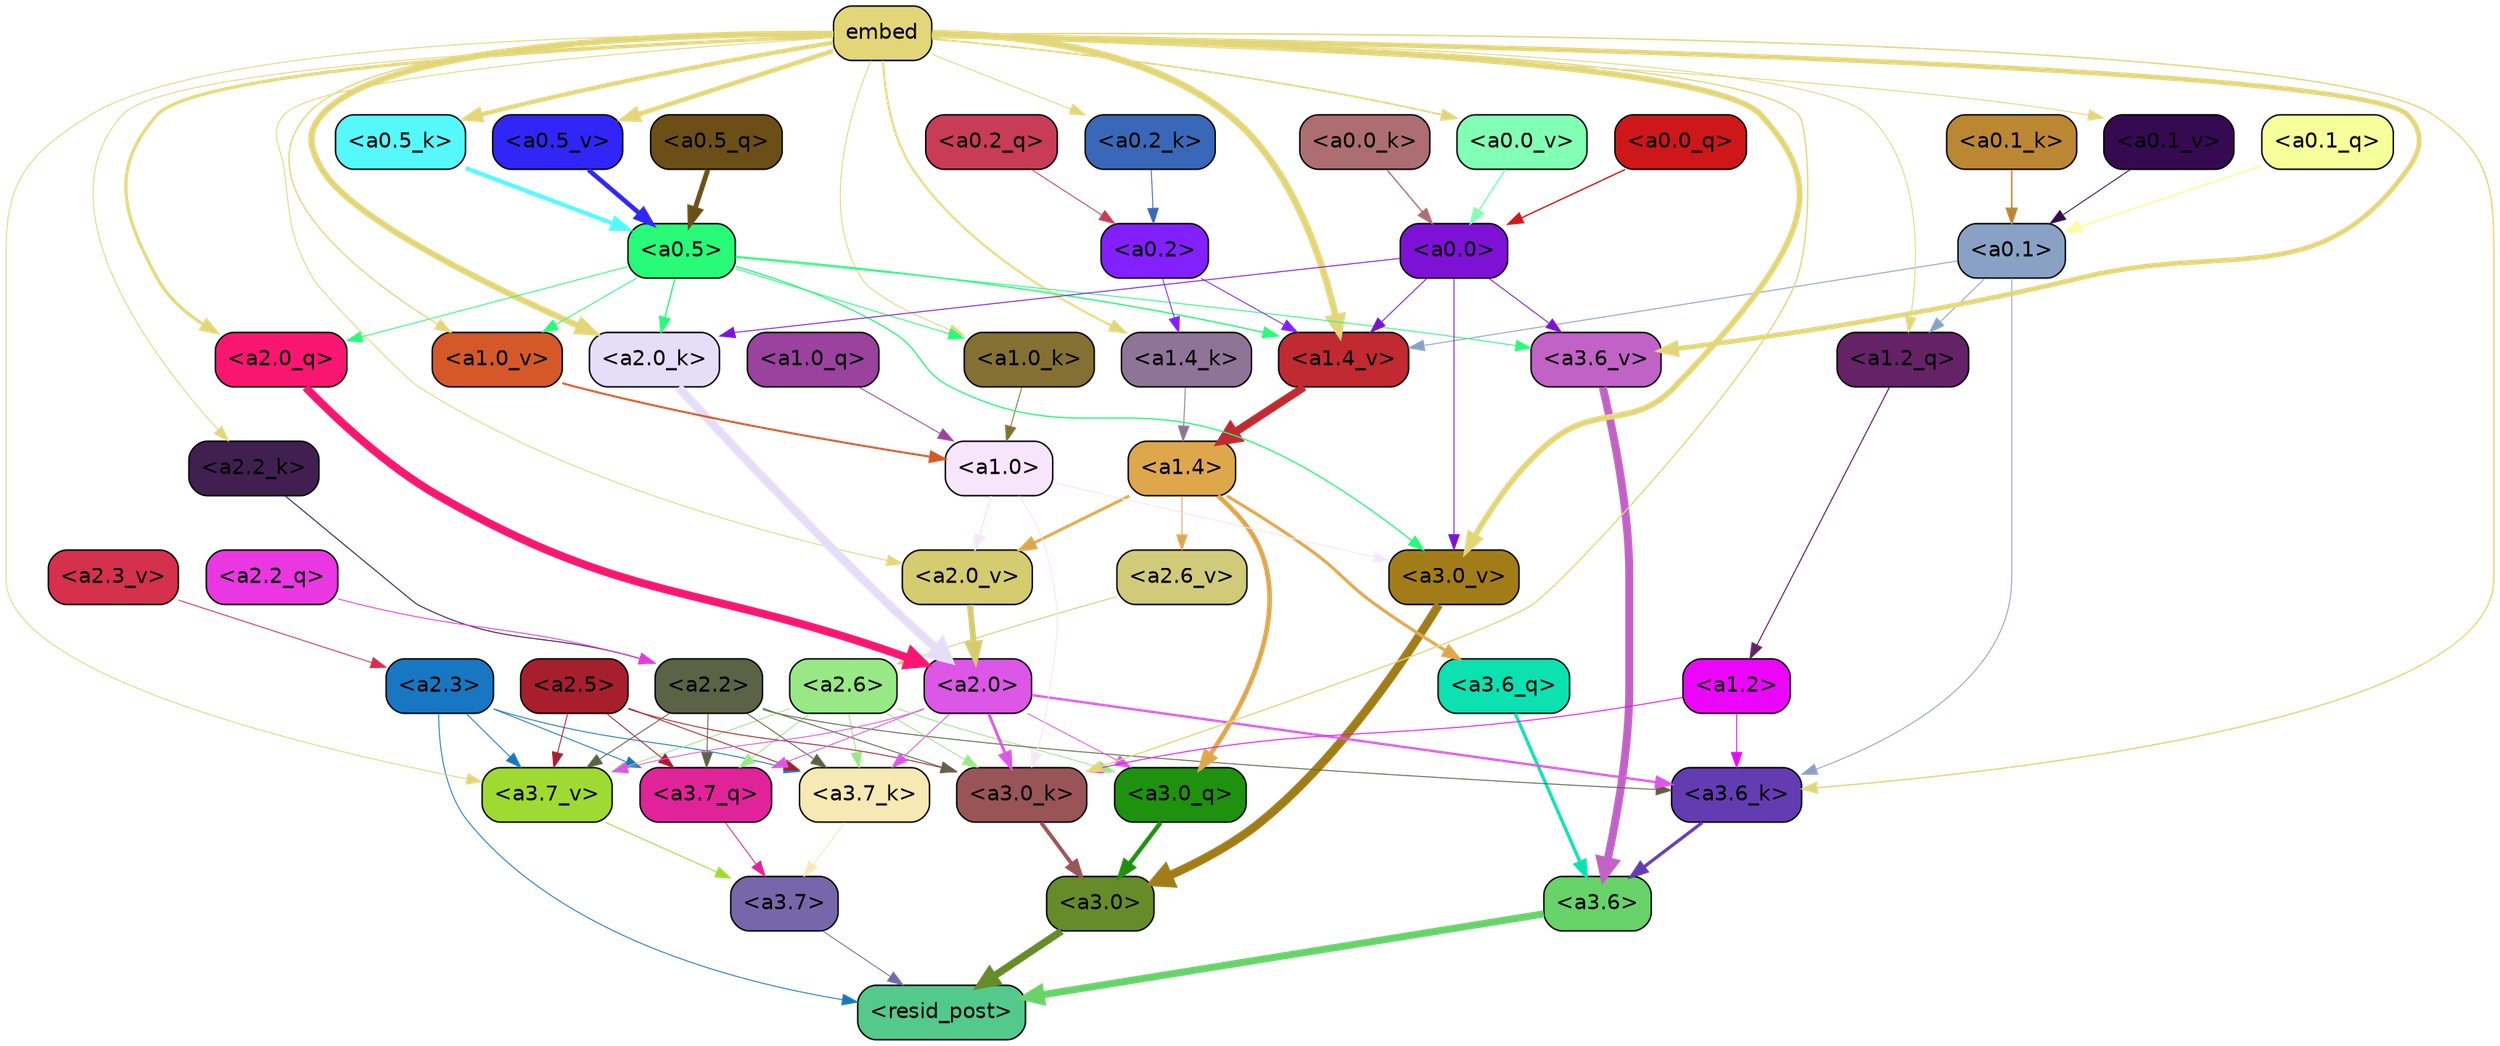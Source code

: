 strict digraph "" {
	graph [bgcolor=transparent,
		layout=dot,
		overlap=false,
		splines=true
	];
	"<a3.7>"	[color=black,
		fillcolor="#7767aa",
		fontname=Helvetica,
		shape=box,
		style="filled, rounded"];
	"<resid_post>"	[color=black,
		fillcolor="#54c98c",
		fontname=Helvetica,
		shape=box,
		style="filled, rounded"];
	"<a3.7>" -> "<resid_post>"	[color="#7767aa",
		penwidth=0.6];
	"<a3.6>"	[color=black,
		fillcolor="#67d369",
		fontname=Helvetica,
		shape=box,
		style="filled, rounded"];
	"<a3.6>" -> "<resid_post>"	[color="#67d369",
		penwidth=4.751592040061951];
	"<a3.0>"	[color=black,
		fillcolor="#668b29",
		fontname=Helvetica,
		shape=box,
		style="filled, rounded"];
	"<a3.0>" -> "<resid_post>"	[color="#668b29",
		penwidth=4.904066681861877];
	"<a2.3>"	[color=black,
		fillcolor="#1877c2",
		fontname=Helvetica,
		shape=box,
		style="filled, rounded"];
	"<a2.3>" -> "<resid_post>"	[color="#1877c2",
		penwidth=0.6];
	"<a3.7_q>"	[color=black,
		fillcolor="#e1239a",
		fontname=Helvetica,
		shape=box,
		style="filled, rounded"];
	"<a2.3>" -> "<a3.7_q>"	[color="#1877c2",
		penwidth=0.6];
	"<a3.7_k>"	[color=black,
		fillcolor="#f7e9b4",
		fontname=Helvetica,
		shape=box,
		style="filled, rounded"];
	"<a2.3>" -> "<a3.7_k>"	[color="#1877c2",
		penwidth=0.6069068089127541];
	"<a3.7_v>"	[color=black,
		fillcolor="#9fda32",
		fontname=Helvetica,
		shape=box,
		style="filled, rounded"];
	"<a2.3>" -> "<a3.7_v>"	[color="#1877c2",
		penwidth=0.6];
	"<a3.7_q>" -> "<a3.7>"	[color="#e1239a",
		penwidth=0.6];
	"<a3.6_q>"	[color=black,
		fillcolor="#0be1b1",
		fontname=Helvetica,
		shape=box,
		style="filled, rounded"];
	"<a3.6_q>" -> "<a3.6>"	[color="#0be1b1",
		penwidth=2.160832464694977];
	"<a3.0_q>"	[color=black,
		fillcolor="#1e910f",
		fontname=Helvetica,
		shape=box,
		style="filled, rounded"];
	"<a3.0_q>" -> "<a3.0>"	[color="#1e910f",
		penwidth=2.870753765106201];
	"<a3.7_k>" -> "<a3.7>"	[color="#f7e9b4",
		penwidth=0.6];
	"<a3.6_k>"	[color=black,
		fillcolor="#643cb2",
		fontname=Helvetica,
		shape=box,
		style="filled, rounded"];
	"<a3.6_k>" -> "<a3.6>"	[color="#643cb2",
		penwidth=2.13908451795578];
	"<a3.0_k>"	[color=black,
		fillcolor="#995457",
		fontname=Helvetica,
		shape=box,
		style="filled, rounded"];
	"<a3.0_k>" -> "<a3.0>"	[color="#995457",
		penwidth=2.520303964614868];
	"<a3.7_v>" -> "<a3.7>"	[color="#9fda32",
		penwidth=0.6];
	"<a3.6_v>"	[color=black,
		fillcolor="#c162c6",
		fontname=Helvetica,
		shape=box,
		style="filled, rounded"];
	"<a3.6_v>" -> "<a3.6>"	[color="#c162c6",
		penwidth=5.297133803367615];
	"<a3.0_v>"	[color=black,
		fillcolor="#a27d17",
		fontname=Helvetica,
		shape=box,
		style="filled, rounded"];
	"<a3.0_v>" -> "<a3.0>"	[color="#a27d17",
		penwidth=5.680712580680847];
	"<a2.6>"	[color=black,
		fillcolor="#98e886",
		fontname=Helvetica,
		shape=box,
		style="filled, rounded"];
	"<a2.6>" -> "<a3.7_q>"	[color="#98e886",
		penwidth=0.6];
	"<a2.6>" -> "<a3.0_q>"	[color="#98e886",
		penwidth=0.6];
	"<a2.6>" -> "<a3.7_k>"	[color="#98e886",
		penwidth=0.6];
	"<a2.6>" -> "<a3.0_k>"	[color="#98e886",
		penwidth=0.6];
	"<a2.6>" -> "<a3.7_v>"	[color="#98e886",
		penwidth=0.6];
	"<a2.5>"	[color=black,
		fillcolor="#a71f2d",
		fontname=Helvetica,
		shape=box,
		style="filled, rounded"];
	"<a2.5>" -> "<a3.7_q>"	[color="#a71f2d",
		penwidth=0.6];
	"<a2.5>" -> "<a3.7_k>"	[color="#a71f2d",
		penwidth=0.6];
	"<a2.5>" -> "<a3.0_k>"	[color="#a71f2d",
		penwidth=0.6];
	"<a2.5>" -> "<a3.7_v>"	[color="#a71f2d",
		penwidth=0.6];
	"<a2.2>"	[color=black,
		fillcolor="#5c6245",
		fontname=Helvetica,
		shape=box,
		style="filled, rounded"];
	"<a2.2>" -> "<a3.7_q>"	[color="#5c6245",
		penwidth=0.6];
	"<a2.2>" -> "<a3.7_k>"	[color="#5c6245",
		penwidth=0.6];
	"<a2.2>" -> "<a3.6_k>"	[color="#5c6245",
		penwidth=0.6];
	"<a2.2>" -> "<a3.0_k>"	[color="#5c6245",
		penwidth=0.6];
	"<a2.2>" -> "<a3.7_v>"	[color="#5c6245",
		penwidth=0.6];
	"<a2.0>"	[color=black,
		fillcolor="#dc57e6",
		fontname=Helvetica,
		shape=box,
		style="filled, rounded"];
	"<a2.0>" -> "<a3.7_q>"	[color="#dc57e6",
		penwidth=0.6];
	"<a2.0>" -> "<a3.0_q>"	[color="#dc57e6",
		penwidth=0.6];
	"<a2.0>" -> "<a3.7_k>"	[color="#dc57e6",
		penwidth=0.6];
	"<a2.0>" -> "<a3.6_k>"	[color="#dc57e6",
		penwidth=1.564806342124939];
	"<a2.0>" -> "<a3.0_k>"	[color="#dc57e6",
		penwidth=1.9353990852832794];
	"<a2.0>" -> "<a3.7_v>"	[color="#dc57e6",
		penwidth=0.6];
	"<a1.4>"	[color=black,
		fillcolor="#dfa74b",
		fontname=Helvetica,
		shape=box,
		style="filled, rounded"];
	"<a1.4>" -> "<a3.6_q>"	[color="#dfa74b",
		penwidth=2.0727532356977463];
	"<a1.4>" -> "<a3.0_q>"	[color="#dfa74b",
		penwidth=3.1279823780059814];
	"<a2.6_v>"	[color=black,
		fillcolor="#d1cb79",
		fontname=Helvetica,
		shape=box,
		style="filled, rounded"];
	"<a1.4>" -> "<a2.6_v>"	[color="#dfa74b",
		penwidth=0.6];
	"<a2.0_v>"	[color=black,
		fillcolor="#d5cb6f",
		fontname=Helvetica,
		shape=box,
		style="filled, rounded"];
	"<a1.4>" -> "<a2.0_v>"	[color="#dfa74b",
		penwidth=1.9170897603034973];
	"<a1.2>"	[color=black,
		fillcolor="#eb06fb",
		fontname=Helvetica,
		shape=box,
		style="filled, rounded"];
	"<a1.2>" -> "<a3.6_k>"	[color="#eb06fb",
		penwidth=0.6];
	"<a1.2>" -> "<a3.0_k>"	[color="#eb06fb",
		penwidth=0.6];
	"<a0.1>"	[color=black,
		fillcolor="#89a1c5",
		fontname=Helvetica,
		shape=box,
		style="filled, rounded"];
	"<a0.1>" -> "<a3.6_k>"	[color="#89a1c5",
		penwidth=0.6];
	"<a1.2_q>"	[color=black,
		fillcolor="#652267",
		fontname=Helvetica,
		shape=box,
		style="filled, rounded"];
	"<a0.1>" -> "<a1.2_q>"	[color="#89a1c5",
		penwidth=0.6];
	"<a1.4_v>"	[color=black,
		fillcolor="#c12a30",
		fontname=Helvetica,
		shape=box,
		style="filled, rounded"];
	"<a0.1>" -> "<a1.4_v>"	[color="#89a1c5",
		penwidth=0.6202214732766151];
	embed	[color=black,
		fillcolor="#e2d679",
		fontname=Helvetica,
		shape=box,
		style="filled, rounded"];
	embed -> "<a3.6_k>"	[color="#e2d679",
		penwidth=0.8915999233722687];
	embed -> "<a3.0_k>"	[color="#e2d679",
		penwidth=0.832088902592659];
	embed -> "<a3.7_v>"	[color="#e2d679",
		penwidth=0.6];
	embed -> "<a3.6_v>"	[color="#e2d679",
		penwidth=3.1840110421180725];
	embed -> "<a3.0_v>"	[color="#e2d679",
		penwidth=3.8132747188210487];
	"<a2.0_q>"	[color=black,
		fillcolor="#f91671",
		fontname=Helvetica,
		shape=box,
		style="filled, rounded"];
	embed -> "<a2.0_q>"	[color="#e2d679",
		penwidth=2.084651827812195];
	"<a2.2_k>"	[color=black,
		fillcolor="#412051",
		fontname=Helvetica,
		shape=box,
		style="filled, rounded"];
	embed -> "<a2.2_k>"	[color="#e2d679",
		penwidth=0.6];
	"<a2.0_k>"	[color=black,
		fillcolor="#e4def8",
		fontname=Helvetica,
		shape=box,
		style="filled, rounded"];
	embed -> "<a2.0_k>"	[color="#e2d679",
		penwidth=4.084526404738426];
	embed -> "<a2.0_v>"	[color="#e2d679",
		penwidth=0.6];
	embed -> "<a1.2_q>"	[color="#e2d679",
		penwidth=0.6];
	"<a1.4_k>"	[color=black,
		fillcolor="#8e7597",
		fontname=Helvetica,
		shape=box,
		style="filled, rounded"];
	embed -> "<a1.4_k>"	[color="#e2d679",
		penwidth=1.3912410736083984];
	"<a1.0_k>"	[color=black,
		fillcolor="#847032",
		fontname=Helvetica,
		shape=box,
		style="filled, rounded"];
	embed -> "<a1.0_k>"	[color="#e2d679",
		penwidth=0.6];
	embed -> "<a1.4_v>"	[color="#e2d679",
		penwidth=4.4888065457344055];
	"<a1.0_v>"	[color=black,
		fillcolor="#d55828",
		fontname=Helvetica,
		shape=box,
		style="filled, rounded"];
	embed -> "<a1.0_v>"	[color="#e2d679",
		penwidth=0.8796700537204742];
	"<a0.5_k>"	[color=black,
		fillcolor="#55f9fc",
		fontname=Helvetica,
		shape=box,
		style="filled, rounded"];
	embed -> "<a0.5_k>"	[color="#e2d679",
		penwidth=2.8332607746124268];
	"<a0.2_k>"	[color=black,
		fillcolor="#3968b8",
		fontname=Helvetica,
		shape=box,
		style="filled, rounded"];
	embed -> "<a0.2_k>"	[color="#e2d679",
		penwidth=0.6];
	"<a0.5_v>"	[color=black,
		fillcolor="#3126f8",
		fontname=Helvetica,
		shape=box,
		style="filled, rounded"];
	embed -> "<a0.5_v>"	[color="#e2d679",
		penwidth=3.0338101387023926];
	"<a0.1_v>"	[color=black,
		fillcolor="#350a51",
		fontname=Helvetica,
		shape=box,
		style="filled, rounded"];
	embed -> "<a0.1_v>"	[color="#e2d679",
		penwidth=0.6];
	"<a0.0_v>"	[color=black,
		fillcolor="#81ffb5",
		fontname=Helvetica,
		shape=box,
		style="filled, rounded"];
	embed -> "<a0.0_v>"	[color="#e2d679",
		penwidth=1.1078194975852966];
	"<a1.0>"	[color=black,
		fillcolor="#f7e5fc",
		fontname=Helvetica,
		shape=box,
		style="filled, rounded"];
	"<a1.0>" -> "<a3.0_k>"	[color="#f7e5fc",
		penwidth=0.6];
	"<a1.0>" -> "<a3.0_v>"	[color="#f7e5fc",
		penwidth=0.6];
	"<a1.0>" -> "<a2.0_v>"	[color="#f7e5fc",
		penwidth=0.9450988052412868];
	"<a0.5>"	[color=black,
		fillcolor="#27fb78",
		fontname=Helvetica,
		shape=box,
		style="filled, rounded"];
	"<a0.5>" -> "<a3.6_v>"	[color="#27fb78",
		penwidth=0.6];
	"<a0.5>" -> "<a3.0_v>"	[color="#27fb78",
		penwidth=0.8331108838319778];
	"<a0.5>" -> "<a2.0_q>"	[color="#27fb78",
		penwidth=0.6];
	"<a0.5>" -> "<a2.0_k>"	[color="#27fb78",
		penwidth=0.9412797391414642];
	"<a0.5>" -> "<a1.0_k>"	[color="#27fb78",
		penwidth=0.6];
	"<a0.5>" -> "<a1.4_v>"	[color="#27fb78",
		penwidth=0.8757842034101486];
	"<a0.5>" -> "<a1.0_v>"	[color="#27fb78",
		penwidth=0.6];
	"<a0.0>"	[color=black,
		fillcolor="#7d12d6",
		fontname=Helvetica,
		shape=box,
		style="filled, rounded"];
	"<a0.0>" -> "<a3.6_v>"	[color="#7d12d6",
		penwidth=0.6];
	"<a0.0>" -> "<a3.0_v>"	[color="#7d12d6",
		penwidth=0.6];
	"<a0.0>" -> "<a2.0_k>"	[color="#7d12d6",
		penwidth=0.6];
	"<a0.0>" -> "<a1.4_v>"	[color="#7d12d6",
		penwidth=0.6];
	"<a2.2_q>"	[color=black,
		fillcolor="#ea37e2",
		fontname=Helvetica,
		shape=box,
		style="filled, rounded"];
	"<a2.2_q>" -> "<a2.2>"	[color="#ea37e2",
		penwidth=0.6];
	"<a2.0_q>" -> "<a2.0>"	[color="#f91671",
		penwidth=5.29856276512146];
	"<a2.2_k>" -> "<a2.2>"	[color="#412051",
		penwidth=0.6722683310508728];
	"<a2.0_k>" -> "<a2.0>"	[color="#e4def8",
		penwidth=5.859246134757996];
	"<a2.6_v>" -> "<a2.6>"	[color="#d1cb79",
		penwidth=0.6];
	"<a2.3_v>"	[color=black,
		fillcolor="#d5304c",
		fontname=Helvetica,
		shape=box,
		style="filled, rounded"];
	"<a2.3_v>" -> "<a2.3>"	[color="#d5304c",
		penwidth=0.6];
	"<a2.0_v>" -> "<a2.0>"	[color="#d5cb6f",
		penwidth=3.9621697664260864];
	"<a1.2_q>" -> "<a1.2>"	[color="#652267",
		penwidth=0.7185482024215162];
	"<a1.0_q>"	[color=black,
		fillcolor="#9a429d",
		fontname=Helvetica,
		shape=box,
		style="filled, rounded"];
	"<a1.0_q>" -> "<a1.0>"	[color="#9a429d",
		penwidth=0.6];
	"<a1.4_k>" -> "<a1.4>"	[color="#8e7597",
		penwidth=0.6];
	"<a1.0_k>" -> "<a1.0>"	[color="#847032",
		penwidth=0.6];
	"<a1.4_v>" -> "<a1.4>"	[color="#c12a30",
		penwidth=5.280138969421387];
	"<a1.0_v>" -> "<a1.0>"	[color="#d55828",
		penwidth=1.318962275981903];
	"<a0.2>"	[color=black,
		fillcolor="#8320ff",
		fontname=Helvetica,
		shape=box,
		style="filled, rounded"];
	"<a0.2>" -> "<a1.4_k>"	[color="#8320ff",
		penwidth=0.6];
	"<a0.2>" -> "<a1.4_v>"	[color="#8320ff",
		penwidth=0.6];
	"<a0.5_q>"	[color=black,
		fillcolor="#6c4f17",
		fontname=Helvetica,
		shape=box,
		style="filled, rounded"];
	"<a0.5_q>" -> "<a0.5>"	[color="#6c4f17",
		penwidth=3.2715916633605957];
	"<a0.2_q>"	[color=black,
		fillcolor="#c83c55",
		fontname=Helvetica,
		shape=box,
		style="filled, rounded"];
	"<a0.2_q>" -> "<a0.2>"	[color="#c83c55",
		penwidth=0.6];
	"<a0.1_q>"	[color=black,
		fillcolor="#f7ff9b",
		fontname=Helvetica,
		shape=box,
		style="filled, rounded"];
	"<a0.1_q>" -> "<a0.1>"	[color="#f7ff9b",
		penwidth=1.0982357263565063];
	"<a0.0_q>"	[color=black,
		fillcolor="#cd1718",
		fontname=Helvetica,
		shape=box,
		style="filled, rounded"];
	"<a0.0_q>" -> "<a0.0>"	[color="#cd1718",
		penwidth=0.8850758075714111];
	"<a0.5_k>" -> "<a0.5>"	[color="#55f9fc",
		penwidth=2.833264708518982];
	"<a0.2_k>" -> "<a0.2>"	[color="#3968b8",
		penwidth=0.6];
	"<a0.1_k>"	[color=black,
		fillcolor="#bc8733",
		fontname=Helvetica,
		shape=box,
		style="filled, rounded"];
	"<a0.1_k>" -> "<a0.1>"	[color="#bc8733",
		penwidth=1.0085628032684326];
	"<a0.0_k>"	[color=black,
		fillcolor="#ac6e70",
		fontname=Helvetica,
		shape=box,
		style="filled, rounded"];
	"<a0.0_k>" -> "<a0.0>"	[color="#ac6e70",
		penwidth=0.8747712969779968];
	"<a0.5_v>" -> "<a0.5>"	[color="#3126f8",
		penwidth=3.0403636693954468];
	"<a0.1_v>" -> "<a0.1>"	[color="#350a51",
		penwidth=0.6];
	"<a0.0_v>" -> "<a0.0>"	[color="#81ffb5",
		penwidth=1.1078208088874817];
}
